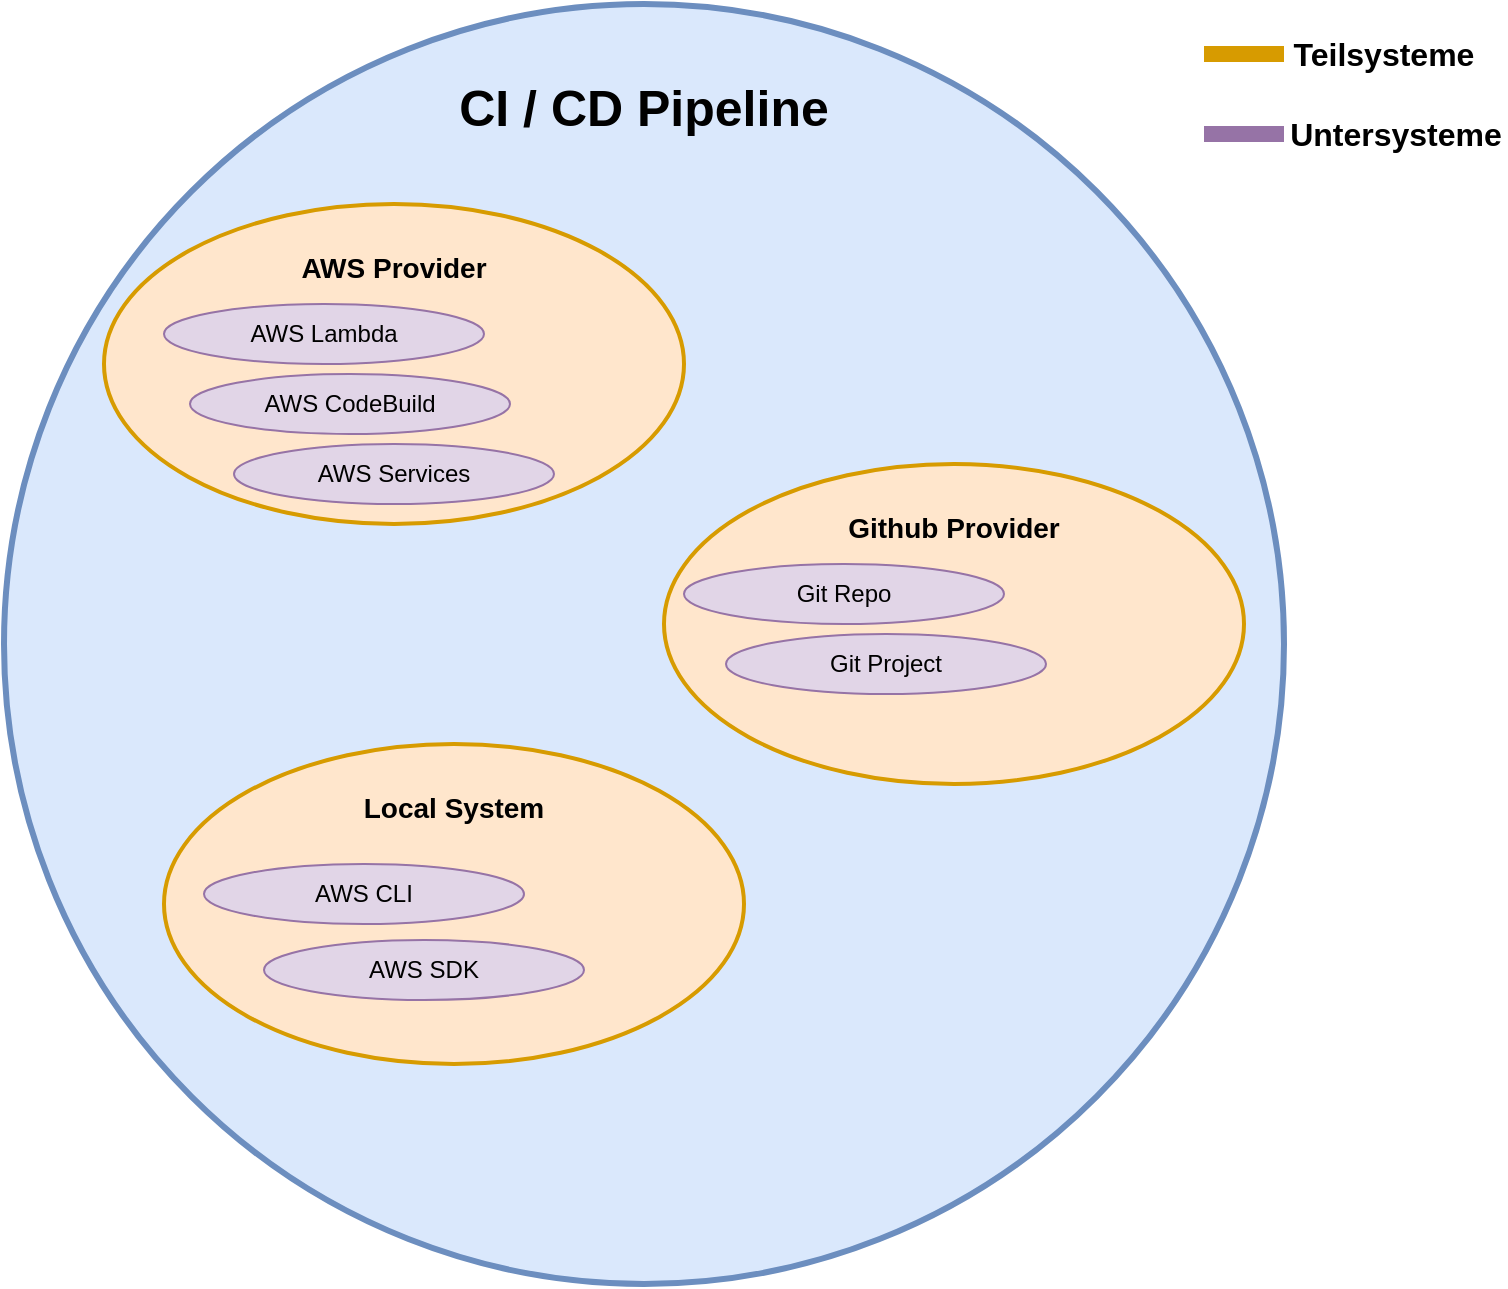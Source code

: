 <mxfile version="22.1.2" type="device">
  <diagram name="Page-1" id="vPZCGS__GsYGU4N4KLcc">
    <mxGraphModel dx="1001" dy="635" grid="1" gridSize="10" guides="1" tooltips="1" connect="1" arrows="1" fold="1" page="1" pageScale="1" pageWidth="1100" pageHeight="850" math="0" shadow="0">
      <root>
        <mxCell id="0" />
        <mxCell id="1" parent="0" />
        <mxCell id="GyGkMf1rT4BKq5x3Mtor-1" value="&lt;font style=&quot;font-size: 25px;&quot;&gt;&lt;b&gt;&lt;br&gt;CI / CD Pipeline&lt;/b&gt;&lt;/font&gt;" style="ellipse;whiteSpace=wrap;html=1;aspect=fixed;verticalAlign=top;fillColor=#dae8fc;strokeColor=#6c8ebf;strokeWidth=3;" vertex="1" parent="1">
          <mxGeometry x="200" y="80" width="640" height="640" as="geometry" />
        </mxCell>
        <mxCell id="GyGkMf1rT4BKq5x3Mtor-2" value="&lt;font style=&quot;font-size: 14px;&quot;&gt;&lt;b&gt;&lt;br&gt;AWS Provider&lt;/b&gt;&lt;/font&gt;" style="ellipse;whiteSpace=wrap;html=1;verticalAlign=top;fillColor=#ffe6cc;strokeColor=#d79b00;strokeWidth=2;" vertex="1" parent="1">
          <mxGeometry x="250" y="180" width="290" height="160" as="geometry" />
        </mxCell>
        <mxCell id="GyGkMf1rT4BKq5x3Mtor-3" value="&lt;font style=&quot;font-size: 14px;&quot;&gt;&lt;b&gt;&lt;br&gt;Local System&lt;br&gt;&lt;/b&gt;&lt;/font&gt;" style="ellipse;whiteSpace=wrap;html=1;verticalAlign=top;fillColor=#ffe6cc;strokeColor=#d79b00;strokeWidth=2;" vertex="1" parent="1">
          <mxGeometry x="280" y="450" width="290" height="160" as="geometry" />
        </mxCell>
        <mxCell id="GyGkMf1rT4BKq5x3Mtor-4" value="&lt;font style=&quot;font-size: 14px;&quot;&gt;&lt;b&gt;&lt;br&gt;Github Provider&lt;/b&gt;&lt;/font&gt;" style="ellipse;whiteSpace=wrap;html=1;verticalAlign=top;fillColor=#ffe6cc;strokeColor=#d79b00;strokeWidth=2;" vertex="1" parent="1">
          <mxGeometry x="530" y="310" width="290" height="160" as="geometry" />
        </mxCell>
        <mxCell id="GyGkMf1rT4BKq5x3Mtor-5" value="AWS Lambda" style="ellipse;whiteSpace=wrap;html=1;fillColor=#e1d5e7;strokeColor=#9673a6;" vertex="1" parent="1">
          <mxGeometry x="280" y="230" width="160" height="30" as="geometry" />
        </mxCell>
        <mxCell id="GyGkMf1rT4BKq5x3Mtor-6" value="Git Repo" style="ellipse;whiteSpace=wrap;html=1;fillColor=#e1d5e7;strokeColor=#9673a6;" vertex="1" parent="1">
          <mxGeometry x="540" y="360" width="160" height="30" as="geometry" />
        </mxCell>
        <mxCell id="GyGkMf1rT4BKq5x3Mtor-7" value="AWS CodeBuild" style="ellipse;whiteSpace=wrap;html=1;fillColor=#e1d5e7;strokeColor=#9673a6;" vertex="1" parent="1">
          <mxGeometry x="293" y="265" width="160" height="30" as="geometry" />
        </mxCell>
        <mxCell id="GyGkMf1rT4BKq5x3Mtor-8" value="AWS CLI" style="ellipse;whiteSpace=wrap;html=1;fillColor=#e1d5e7;strokeColor=#9673a6;" vertex="1" parent="1">
          <mxGeometry x="300" y="510" width="160" height="30" as="geometry" />
        </mxCell>
        <mxCell id="GyGkMf1rT4BKq5x3Mtor-9" value="AWS SDK" style="ellipse;whiteSpace=wrap;html=1;fillColor=#e1d5e7;strokeColor=#9673a6;" vertex="1" parent="1">
          <mxGeometry x="330" y="548" width="160" height="30" as="geometry" />
        </mxCell>
        <mxCell id="GyGkMf1rT4BKq5x3Mtor-10" value="Git Project" style="ellipse;whiteSpace=wrap;html=1;fillColor=#e1d5e7;strokeColor=#9673a6;" vertex="1" parent="1">
          <mxGeometry x="561" y="395" width="160" height="30" as="geometry" />
        </mxCell>
        <mxCell id="GyGkMf1rT4BKq5x3Mtor-13" value="&lt;font style=&quot;font-size: 16px;&quot;&gt;&lt;b&gt;Untersysteme&lt;/b&gt;&lt;/font&gt;" style="text;html=1;strokeColor=none;fillColor=none;align=center;verticalAlign=middle;whiteSpace=wrap;rounded=0;" vertex="1" parent="1">
          <mxGeometry x="841" y="130" width="110" height="30" as="geometry" />
        </mxCell>
        <mxCell id="GyGkMf1rT4BKq5x3Mtor-14" value="&lt;font size=&quot;1&quot; style=&quot;&quot;&gt;&lt;b style=&quot;font-size: 16px;&quot;&gt;Teilsysteme&lt;/b&gt;&lt;/font&gt;" style="text;html=1;strokeColor=none;fillColor=none;align=center;verticalAlign=middle;whiteSpace=wrap;rounded=0;" vertex="1" parent="1">
          <mxGeometry x="840" y="90" width="100" height="30" as="geometry" />
        </mxCell>
        <mxCell id="GyGkMf1rT4BKq5x3Mtor-16" value="" style="endArrow=none;html=1;rounded=0;exitX=0;exitY=0.5;exitDx=0;exitDy=0;strokeColor=#D79B00;strokeWidth=8;" edge="1" parent="1" source="GyGkMf1rT4BKq5x3Mtor-14">
          <mxGeometry width="50" height="50" relative="1" as="geometry">
            <mxPoint x="750" y="130" as="sourcePoint" />
            <mxPoint x="800" y="105" as="targetPoint" />
          </mxGeometry>
        </mxCell>
        <mxCell id="GyGkMf1rT4BKq5x3Mtor-17" value="" style="endArrow=none;html=1;rounded=0;exitX=0;exitY=0.5;exitDx=0;exitDy=0;strokeColor=#9673A6;strokeWidth=8;" edge="1" parent="1">
          <mxGeometry width="50" height="50" relative="1" as="geometry">
            <mxPoint x="840" y="145" as="sourcePoint" />
            <mxPoint x="800" y="145" as="targetPoint" />
          </mxGeometry>
        </mxCell>
        <mxCell id="GyGkMf1rT4BKq5x3Mtor-18" value="AWS Services" style="ellipse;whiteSpace=wrap;html=1;fillColor=#e1d5e7;strokeColor=#9673a6;" vertex="1" parent="1">
          <mxGeometry x="315" y="300" width="160" height="30" as="geometry" />
        </mxCell>
      </root>
    </mxGraphModel>
  </diagram>
</mxfile>
